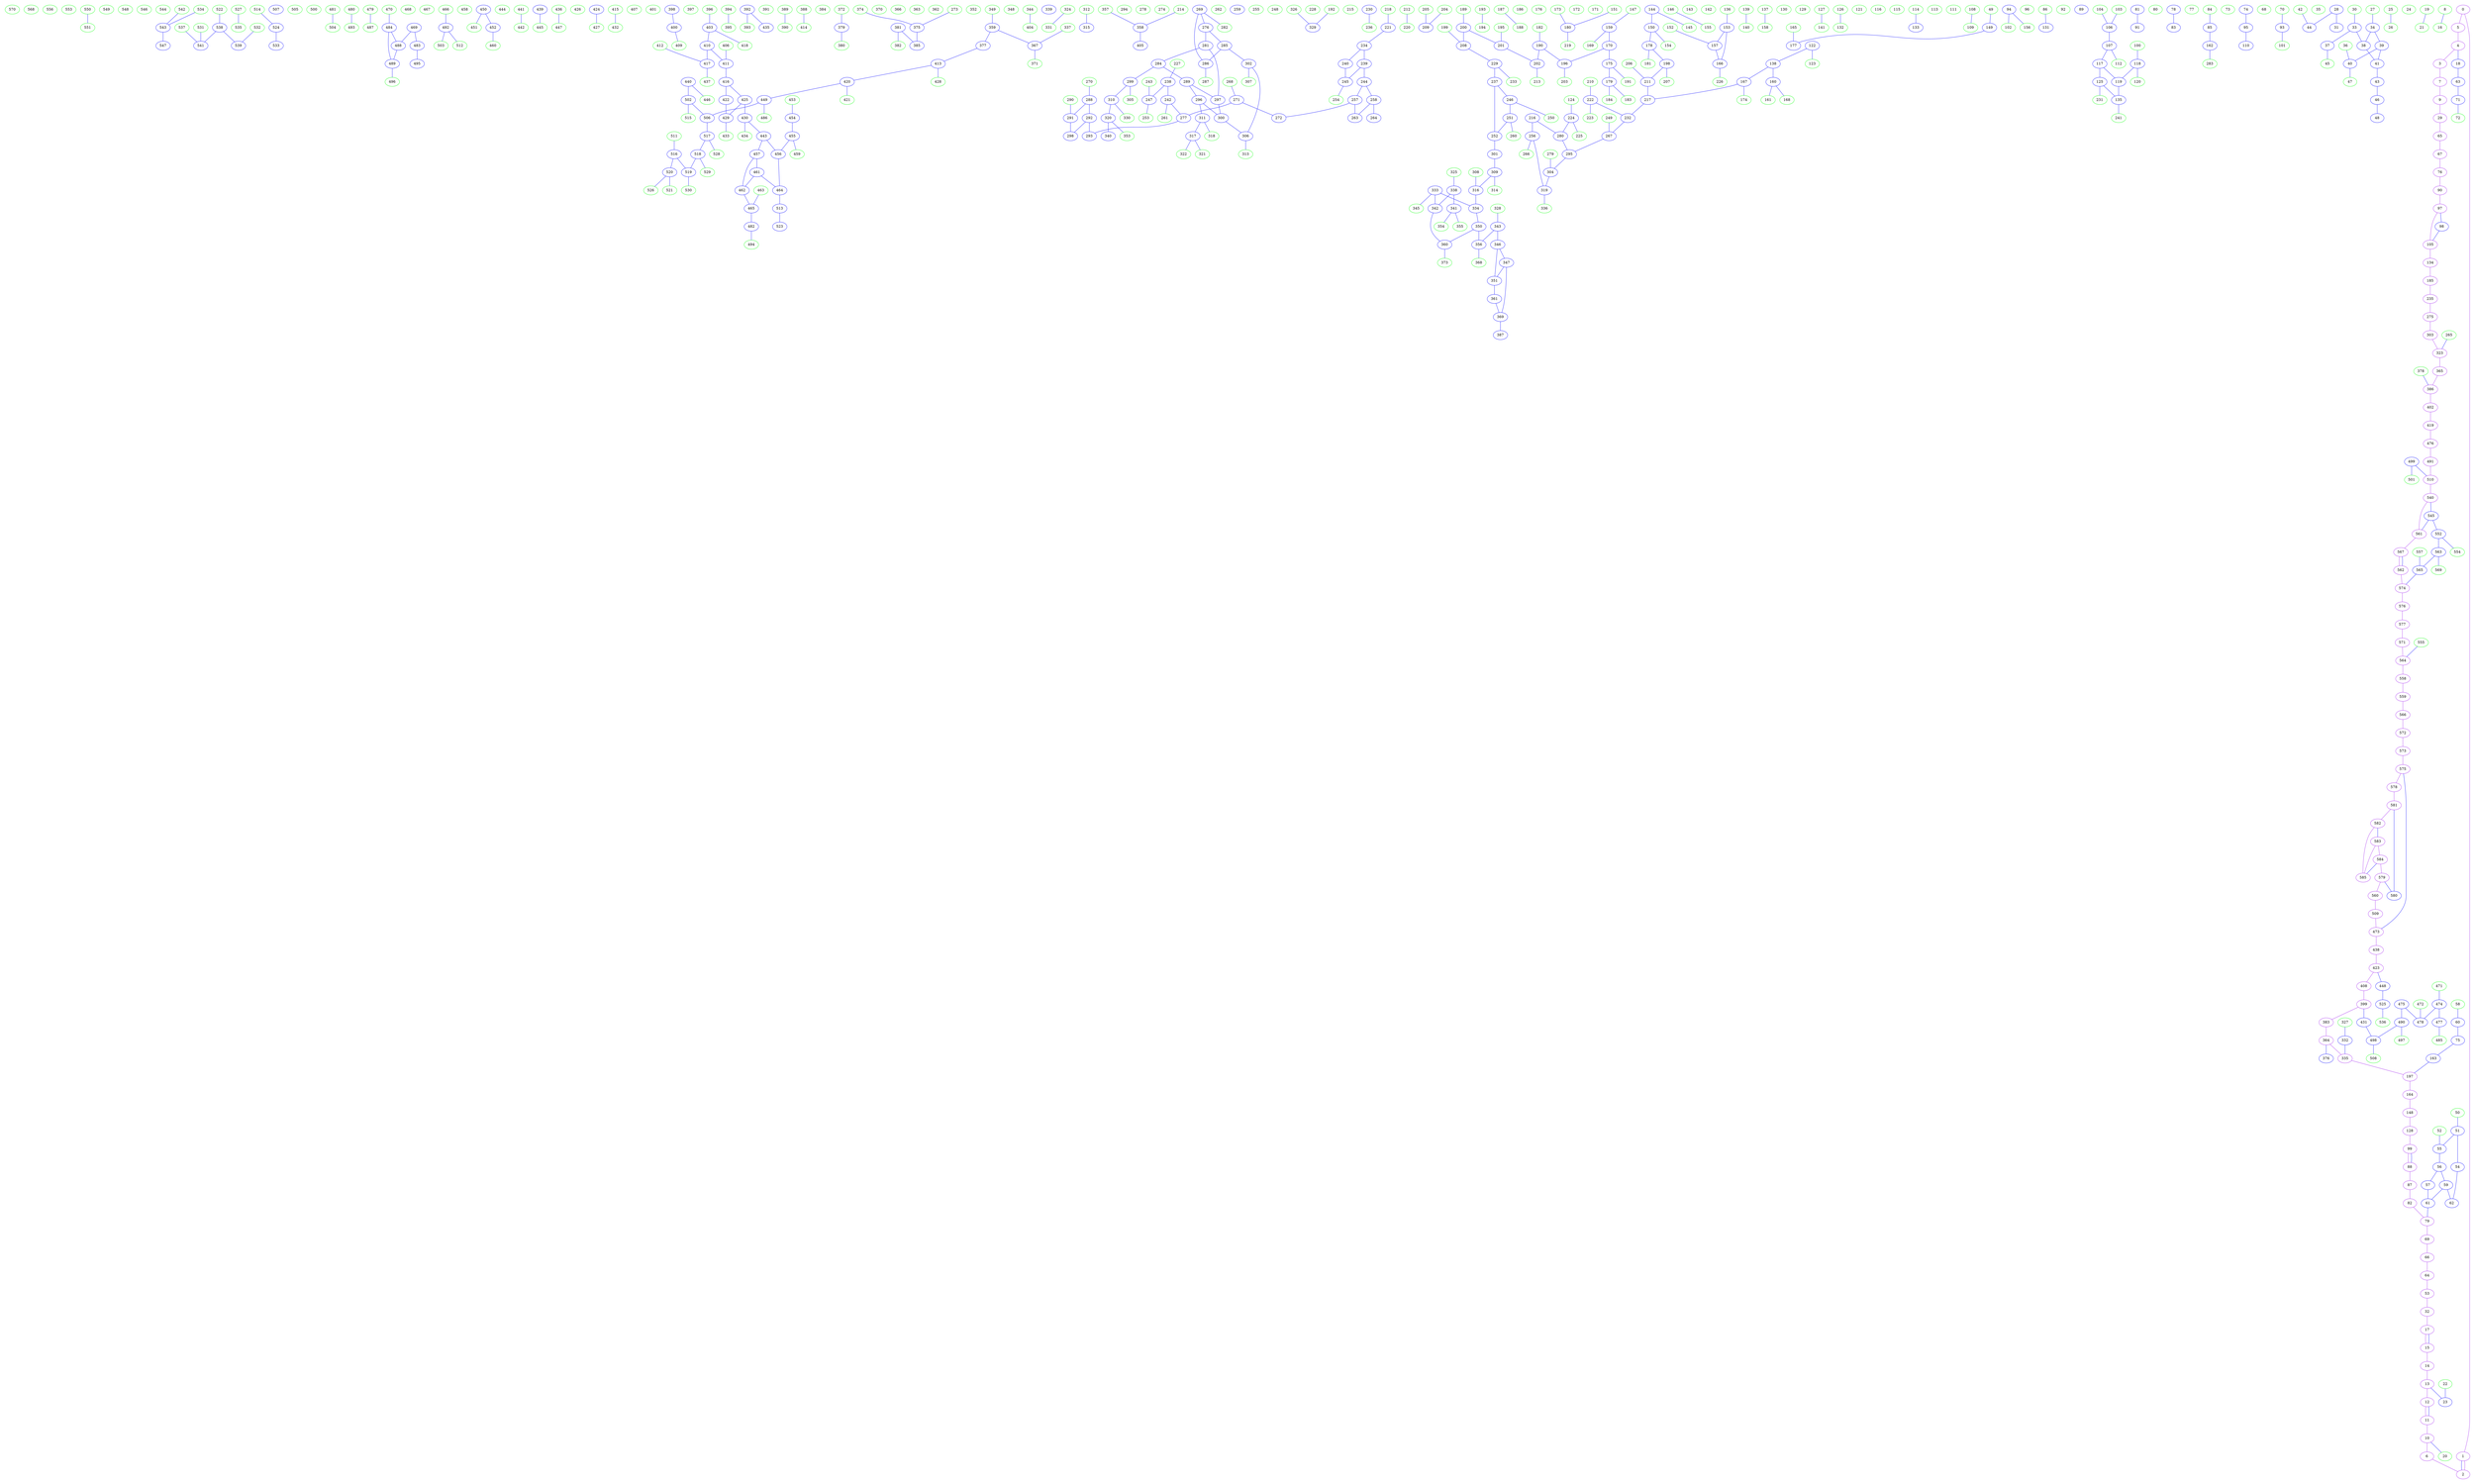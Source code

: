 digraph{
subgraph cluster_0 {
color = white
X114Y238I0 [label="0", pos="114,238!", color="purple"]
X114Y258I0 [label="1", pos="114,258!", color="purple"]
X116Y263I0 [label="2", pos="116,263!", color="purple"]
X117Y140I0 [label="3", pos="117,140!", color="purple"]
X117Y153I0 [label="4", pos="117,153!", color="purple"]
X117Y165I0 [label="5", pos="117,165!", color="purple"]
X122Y269I0 [label="6", pos="122,269!", color="purple"]
X123Y125I0 [label="7", pos="123,125!", color="purple"]
X124Y140I0 [label="8", pos="124,140!", color="green"]
X125Y117I0 [label="9", pos="125,117!", color="purple"]
X125Y276I0 [label="10", pos="125,276!", color="purple"]
X125Y287I0 [label="11", pos="125,287!", color="purple"]
X125Y288I0 [label="12", pos="125,288!", color="purple"]
X125Y297I0 [label="13", pos="125,297!", color="purple"]
X125Y313I0 [label="14", pos="125,313!", color="purple"]
X125Y335I0 [label="15", pos="125,335!", color="purple"]
X128Y136I0 [label="16", pos="128,136!", color="green"]
X128Y340I0 [label="17", pos="128,340!", color="purple"]
X130Y142I0 [label="18", pos="130,142!", color="blue"]
X131Y298I0 [label="19", pos="131,298!", color="green"]
X132Y296I0 [label="20", pos="132,296!", color="green"]
X132Y298I0 [label="21", pos="132,298!", color="green"]
X132Y321I0 [label="22", pos="132,321!", color="green"]
X133Y319I0 [label="23", pos="133,319!", color="blue"]
X134Y285I0 [label="24", pos="134,285!", color="green"]
X135Y300I0 [label="25", pos="135,300!", color="green"]
X135Y301I0 [label="26", pos="135,301!", color="green"]
X135Y311I0 [label="27", pos="135,311!", color="green"]
X136Y208I0 [label="28", pos="136,208!", color="blue"]
X137Y103I0 [label="29", pos="137,103!", color="purple"]
X138Y306I0 [label="30", pos="138,306!", color="green"]
X140Y245I0 [label="31", pos="140,245!", color="blue"]
X140Y348I0 [label="32", pos="140,348!", color="purple"]
X141Y306I0 [label="33", pos="141,306!", color="blue"]
X141Y312I0 [label="34", pos="141,312!", color="blue"]
X142Y164I0 [label="35", pos="142,164!", color="green"]
X142Y330I0 [label="36", pos="142,330!", color="green"]
X143Y298I0 [label="37", pos="143,298!", color="blue"]
X143Y310I0 [label="38", pos="143,310!", color="blue"]
X143Y318I0 [label="39", pos="143,318!", color="blue"]
X143Y327I0 [label="40", pos="143,327!", color="blue"]
X144Y318I0 [label="41", pos="144,318!", color="blue"]
X145Y162I0 [label="42", pos="145,162!", color="green"]
X145Y319I0 [label="43", pos="145,319!", color="blue"]
X146Y162I0 [label="44", pos="146,162!", color="blue"]
X146Y298I0 [label="45", pos="146,298!", color="green"]
X146Y323I0 [label="46", pos="146,323!", color="blue"]
X146Y337I0 [label="47", pos="146,337!", color="green"]
X147Y325I0 [label="48", pos="147,325!", color="blue"]
X150Y179I0 [label="49", pos="150,179!", color="green"]
X150Y303I0 [label="50", pos="150,303!", color="green"]
X155Y313I0 [label="51", pos="155,313!", color="blue"]
X157Y320I0 [label="52", pos="157,320!", color="green"]
X157Y361I0 [label="53", pos="157,361!", color="purple"]
X158Y312I0 [label="54", pos="158,312!", color="blue"]
X158Y320I0 [label="55", pos="158,320!", color="blue"]
X159Y322I0 [label="56", pos="159,322!", color="blue"]
X159Y326I0 [label="57", pos="159,326!", color="blue"]
X160Y283I0 [label="58", pos="160,283!", color="green"]
X160Y322I0 [label="59", pos="160,322!", color="blue"]
X161Y281I0 [label="60", pos="161,281!", color="blue"]
X161Y325I0 [label="61", pos="161,325!", color="blue"]
X162Y320I0 [label="62", pos="162,320!", color="blue"]
X164Y129I0 [label="63", pos="164,129!", color="blue"]
X164Y361I0 [label="64", pos="164,361!", color="purple"]
X167Y83I0 [label="65", pos="167,83!", color="purple"]
X177Y370I0 [label="66", pos="177,370!", color="purple"]
X180Y81I0 [label="67", pos="180,81!", color="purple"]
X180Y330I0 [label="68", pos="180,330!", color="green"]
X187Y375I0 [label="69", pos="187,375!", color="purple"]
X188Y190I0 [label="70", pos="188,190!", color="green"]
X189Y109I0 [label="71", pos="189,109!", color="blue"]
X190Y111I0 [label="72", pos="190,111!", color="green"]
X190Y175I0 [label="73", pos="190,175!", color="green"]
X191Y266I0 [label="74", pos="191,266!", color="blue"]
X192Y327I0 [label="75", pos="192,327!", color="blue"]
X194Y79I0 [label="76", pos="194,79!", color="purple"]
X194Y320I0 [label="77", pos="194,320!", color="green"]
X195Y233I0 [label="78", pos="195,233!", color="blue"]
X195Y375I0 [label="79", pos="195,375!", color="purple"]
X197Y338I0 [label="80", pos="197,338!", color="green"]
X199Y119I0 [label="81", pos="199,119!", color="blue"]
X203Y375I0 [label="82", pos="203,375!", color="purple"]
X210Y202I0 [label="83", pos="210,202!", color="blue"]
X210Y263I0 [label="84", pos="210,263!", color="green"]
X211Y261I0 [label="85", pos="211,261!", color="blue"]
X211Y268I0 [label="86", pos="211,268!", color="green"]
X212Y379I0 [label="87", pos="212,379!", color="purple"]
X213Y381I0 [label="88", pos="213,381!", color="purple"]
X216Y319I0 [label="89", pos="216,319!", color="blue"]
X217Y69I0 [label="90", pos="217,69!", color="purple"]
X217Y109I0 [label="91", pos="217,109!", color="blue"]
X222Y182I0 [label="92", pos="222,182!", color="green"]
X223Y164I0 [label="93", pos="223,164!", color="blue"]
X225Y238I0 [label="94", pos="225,238!", color="blue"]
X225Y318I0 [label="95", pos="225,318!", color="blue"]
X226Y173I0 [label="96", pos="226,173!", color="green"]
X227Y67I0 [label="97", pos="227,67!", color="purple"]
X227Y68I0 [label="98", pos="227,68!", color="blue"]
X227Y405I0 [label="99", pos="227,405!", color="purple"]
X228Y179I0 [label="100", pos="228,179!", color="green"]
X230Y160I0 [label="101", pos="230,160!", color="green"]
X230Y211I0 [label="102", pos="230,211!", color="green"]
X231Y168I0 [label="103", pos="231,168!", color="green"]
X231Y170I0 [label="104", pos="231,170!", color="green"]
X232Y67I0 [label="105", pos="232,67!", color="purple"]
X232Y168I0 [label="106", pos="232,168!", color="blue"]
X233Y167I0 [label="107", pos="233,167!", color="blue"]
X233Y208I0 [label="108", pos="233,208!", color="green"]
X233Y209I0 [label="109", pos="233,209!", color="green"]
X233Y324I0 [label="110", pos="233,324!", color="blue"]
X234Y150I0 [label="111", pos="234,150!", color="green"]
X234Y169I0 [label="112", pos="234,169!", color="green"]
X235Y190I0 [label="113", pos="235,190!", color="green"]
X235Y340I0 [label="114", pos="235,340!", color="green"]
X236Y200I0 [label="115", pos="236,200!", color="green"]
X236Y220I0 [label="116", pos="236,220!", color="green"]
X237Y162I0 [label="117", pos="237,162!", color="blue"]
X237Y171I0 [label="118", pos="237,171!", color="blue"]
X238Y163I0 [label="119", pos="238,163!", color="blue"]
X238Y173I0 [label="120", pos="238,173!", color="green"]
X238Y184I0 [label="121", pos="238,184!", color="green"]
X238Y194I0 [label="122", pos="238,194!", color="blue"]
X238Y197I0 [label="123", pos="238,197!", color="green"]
X239Y147I0 [label="124", pos="239,147!", color="green"]
X239Y156I0 [label="125", pos="239,156!", color="blue"]
X239Y175I0 [label="126", pos="239,175!", color="green"]
X239Y218I0 [label="127", pos="239,218!", color="green"]
X239Y417I0 [label="128", pos="239,417!", color="purple"]
X240Y133I0 [label="129", pos="240,133!", color="green"]
X240Y178I0 [label="130", pos="240,178!", color="green"]
X240Y305I0 [label="131", pos="240,305!", color="blue"]
X241Y175I0 [label="132", pos="241,175!", color="green"]
X241Y349I0 [label="133", pos="241,349!", color="blue"]
X242Y67I0 [label="134", pos="242,67!", color="purple"]
X242Y158I0 [label="135", pos="242,158!", color="blue"]
X242Y173I0 [label="136", pos="242,173!", color="green"]
X242Y182I0 [label="137", pos="242,182!", color="green"]
X242Y190I0 [label="138", pos="242,190!", color="blue"]
X242Y206I0 [label="139", pos="242,206!", color="green"]
X242Y207I0 [label="140", pos="242,207!", color="green"]
X242Y214I0 [label="141", pos="242,214!", color="green"]
X242Y222I0 [label="142", pos="242,222!", color="green"]
X243Y125I0 [label="143", pos="243,125!", color="green"]
X244Y204I0 [label="144", pos="244,204!", color="blue"]
X244Y205I0 [label="145", pos="244,205!", color="green"]
X244Y208I0 [label="146", pos="244,208!", color="green"]
X244Y212I0 [label="147", pos="244,212!", color="green"]
X244Y416I0 [label="148", pos="244,416!", color="purple"]
X245Y116I0 [label="149", pos="245,116!", color="blue"]
X245Y203I0 [label="150", pos="245,203!", color="blue"]
X246Y130I0 [label="151", pos="246,130!", color="green"]
X246Y163I0 [label="152", pos="246,163!", color="green"]
X246Y166I0 [label="153", pos="246,166!", color="blue"]
X246Y205I0 [label="154", pos="246,205!", color="green"]
X246Y208I0 [label="155", pos="246,208!", color="green"]
X246Y275I0 [label="156", pos="246,275!", color="green"]
X247Y164I0 [label="157", pos="247,164!", color="blue"]
X247Y173I0 [label="158", pos="247,173!", color="green"]
X247Y212I0 [label="159", pos="247,212!", color="blue"]
X248Y189I0 [label="160", pos="248,189!", color="blue"]
X248Y191I0 [label="161", pos="248,191!", color="green"]
X248Y301I0 [label="162", pos="248,301!", color="blue"]
X248Y394I0 [label="163", pos="248,394!", color="blue"]
X249Y418I0 [label="164", pos="249,418!", color="purple"]
X250Y108I0 [label="165", pos="250,108!", color="green"]
X250Y164I0 [label="166", pos="250,164!", color="blue"]
X250Y182I0 [label="167", pos="250,182!", color="blue"]
X250Y188I0 [label="168", pos="250,188!", color="green"]
X250Y205I0 [label="169", pos="250,205!", color="green"]
X250Y235I0 [label="170", pos="250,235!", color="blue"]
X250Y257I0 [label="171", pos="250,257!", color="green"]
X250Y278I0 [label="172", pos="250,278!", color="green"]
X251Y124I0 [label="173", pos="251,124!", color="green"]
X251Y182I0 [label="174", pos="251,182!", color="green"]
X251Y238I0 [label="175", pos="251,238!", color="blue"]
X252Y103I0 [label="176", pos="252,103!", color="green"]
X252Y108I0 [label="177", pos="252,108!", color="blue"]
X252Y194I0 [label="178", pos="252,194!", color="blue"]
X252Y244I0 [label="179", pos="252,244!", color="blue"]
X253Y125I0 [label="180", pos="253,125!", color="blue"]
X253Y194I0 [label="181", pos="253,194!", color="green"]
X253Y224I0 [label="182", pos="253,224!", color="green"]
X253Y244I0 [label="183", pos="253,244!", color="green"]
X253Y248I0 [label="184", pos="253,248!", color="green"]
X254Y67I0 [label="185", pos="254,67!", color="purple"]
X254Y119I0 [label="186", pos="254,119!", color="green"]
X254Y179I0 [label="187", pos="254,179!", color="green"]
X254Y180I0 [label="188", pos="254,180!", color="green"]
X254Y205I0 [label="189", pos="254,205!", color="green"]
X254Y224I0 [label="190", pos="254,224!", color="blue"]
X254Y238I0 [label="191", pos="254,238!", color="green"]
X254Y268I0 [label="192", pos="254,268!", color="green"]
X255Y168I0 [label="193", pos="255,168!", color="green"]
X255Y169I0 [label="194", pos="255,169!", color="green"]
X255Y208I0 [label="195", pos="255,208!", color="green"]
X255Y227I0 [label="196", pos="255,227!", color="blue"]
X255Y418I0 [label="197", pos="255,418!", color="purple"]
X256Y186I0 [label="198", pos="256,186!", color="blue"]
X256Y196I0 [label="199", pos="256,196!", color="green"]
X256Y203I0 [label="200", pos="256,203!", color="blue"]
X256Y208I0 [label="201", pos="256,208!", color="blue"]
X256Y216I0 [label="202", pos="256,216!", color="blue"]
X256Y229I0 [label="203", pos="256,229!", color="green"]
X256Y258I0 [label="204", pos="256,258!", color="green"]
X256Y263I0 [label="205", pos="256,263!", color="green"]
X257Y178I0 [label="206", pos="257,178!", color="green"]
X257Y187I0 [label="207", pos="257,187!", color="green"]
X257Y200I0 [label="208", pos="257,200!", color="blue"]
X257Y261I0 [label="209", pos="257,261!", color="blue"]
X258Y162I0 [label="210", pos="258,162!", color="green"]
X258Y178I0 [label="211", pos="258,178!", color="blue"]
X258Y212I0 [label="212", pos="258,212!", color="green"]
X258Y216I0 [label="213", pos="258,216!", color="green"]
X258Y248I0 [label="214", pos="258,248!", color="green"]
X259Y109I0 [label="215", pos="259,109!", color="green"]
X259Y130I0 [label="216", pos="259,130!", color="blue"]
X259Y174I0 [label="217", pos="259,174!", color="blue"]
X259Y236I0 [label="218", pos="259,236!", color="green"]
X260Y120I0 [label="219", pos="260,120!", color="green"]
X260Y209I0 [label="220", pos="260,209!", color="green"]
X260Y236I0 [label="221", pos="260,236!", color="blue"]
X261Y162I0 [label="222", pos="261,162!", color="blue"]
X261Y163I0 [label="223", pos="261,163!", color="green"]
X262Y136I0 [label="224", pos="262,136!", color="blue"]
X262Y137I0 [label="225", pos="262,137!", color="green"]
X262Y152I0 [label="226", pos="262,152!", color="green"]
X262Y206I0 [label="227", pos="262,206!", color="green"]
X262Y418I0 [label="228", pos="262,418!", color="green"]
X263Y193I0 [label="229", pos="263,193!", color="blue"]
X264Y83I0 [label="230", pos="264,83!", color="blue"]
X264Y141I0 [label="231", pos="264,141!", color="green"]
X264Y160I0 [label="232", pos="264,160!", color="blue"]
X264Y195I0 [label="233", pos="264,195!", color="green"]
X264Y232I0 [label="234", pos="264,232!", color="blue"]
X265Y67I0 [label="235", pos="265,67!", color="purple"]
X265Y84I0 [label="236", pos="265,84!", color="green"]
X265Y188I0 [label="237", pos="265,188!", color="blue"]
X265Y203I0 [label="238", pos="265,203!", color="blue"]
X265Y231I0 [label="239", pos="265,231!", color="blue"]
X265Y233I0 [label="240", pos="265,233!", color="blue"]
X266Y145I0 [label="241", pos="266,145!", color="green"]
X266Y201I0 [label="242", pos="266,201!", color="blue"]
X266Y208I0 [label="243", pos="266,208!", color="green"]
X266Y214I0 [label="244", pos="266,214!", color="blue"]
X266Y232I0 [label="245", pos="266,232!", color="blue"]
X267Y184I0 [label="246", pos="267,184!", color="blue"]
X267Y205I0 [label="247", pos="267,205!", color="blue"]
X267Y396I0 [label="248", pos="267,396!", color="green"]
X268Y140I0 [label="249", pos="268,140!", color="green"]
X268Y175I0 [label="250", pos="268,175!", color="green"]
X268Y185I0 [label="251", pos="268,185!", color="blue"]
X268Y188I0 [label="252", pos="268,188!", color="blue"]
X268Y207I0 [label="253", pos="268,207!", color="green"]
X268Y232I0 [label="254", pos="268,232!", color="green"]
X268Y418I0 [label="255", pos="268,418!", color="green"]
X269Y119I0 [label="256", pos="269,119!", color="blue"]
X269Y211I0 [label="257", pos="269,211!", color="blue"]
X269Y216I0 [label="258", pos="269,216!", color="blue"]
X269Y375I0 [label="259", pos="269,375!", color="blue"]
X270Y184I0 [label="260", pos="270,184!", color="green"]
X270Y196I0 [label="261", pos="270,196!", color="green"]
X270Y230I0 [label="262", pos="270,230!", color="green"]
X271Y214I0 [label="263", pos="271,214!", color="blue"]
X271Y220I0 [label="264", pos="271,220!", color="blue"]
X272Y84I0 [label="265", pos="272,84!", color="green"]
X272Y120I0 [label="266", pos="272,120!", color="green"]
X273Y141I0 [label="267", pos="273,141!", color="blue"]
X273Y206I0 [label="268", pos="273,206!", color="green"]
X274Y176I0 [label="269", pos="274,176!", color="blue"]
X274Y199I0 [label="270", pos="274,199!", color="green"]
X274Y206I0 [label="271", pos="274,206!", color="blue"]
X274Y208I0 [label="272", pos="274,208!", color="blue"]
X274Y234I0 [label="273", pos="274,234!", color="green"]
X274Y418I0 [label="274", pos="274,418!", color="green"]
X275Y67I0 [label="275", pos="275,67!", color="purple"]
X275Y165I0 [label="276", pos="275,165!", color="blue"]
X275Y205I0 [label="277", pos="275,205!", color="blue"]
X275Y242I0 [label="278", pos="275,242!", color="green"]
X276Y121I0 [label="279", pos="276,121!", color="green"]
X276Y126I0 [label="280", pos="276,126!", color="blue"]
X276Y164I0 [label="281", pos="276,164!", color="blue"]
X276Y186I0 [label="282", pos="276,186!", color="green"]
X276Y327I0 [label="283", pos="276,327!", color="green"]
X277Y158I0 [label="284", pos="277,158!", color="blue"]
X277Y167I0 [label="285", pos="277,167!", color="blue"]
X277Y175I0 [label="286", pos="277,175!", color="blue"]
X278Y177I0 [label="287", pos="278,177!", color="green"]
X279Y201I0 [label="288", pos="279,201!", color="blue"]
X280Y159I0 [label="289", pos="280,159!", color="blue"]
X280Y198I0 [label="290", pos="280,198!", color="green"]
X280Y200I0 [label="291", pos="280,200!", color="blue"]
X280Y202I0 [label="292", pos="280,202!", color="blue"]
X280Y204I0 [label="293", pos="280,204!", color="blue"]
X280Y418I0 [label="294", pos="280,418!", color="green"]
X281Y125I0 [label="295", pos="281,125!", color="blue"]
X281Y158I0 [label="296", pos="281,158!", color="blue"]
X281Y160I0 [label="297", pos="281,160!", color="blue"]
X281Y201I0 [label="298", pos="281,201!", color="blue"]
X282Y145I0 [label="299", pos="282,145!", color="blue"]
X282Y159I0 [label="300", pos="282,159!", color="blue"]
X282Y194I0 [label="301", pos="282,194!", color="blue"]
X283Y166I0 [label="302", pos="283,166!", color="blue"]
X284Y68I0 [label="303", pos="284,68!", color="purple"]
X284Y118I0 [label="304", pos="284,118!", color="blue"]
X284Y147I0 [label="305", pos="284,147!", color="green"]
X284Y161I0 [label="306", pos="284,161!", color="blue"]
X284Y168I0 [label="307", pos="284,168!", color="green"]
X284Y170I0 [label="308", pos="284,170!", color="green"]
X284Y186I0 [label="309", pos="284,186!", color="blue"]
X285Y139I0 [label="310", pos="285,139!", color="blue"]
X285Y154I0 [label="311", pos="285,154!", color="blue"]
X285Y418I0 [label="312", pos="285,418!", color="green"]
X286Y158I0 [label="313", pos="286,158!", color="green"]
X286Y190I0 [label="314", pos="286,190!", color="green"]
X286Y397I0 [label="315", pos="286,397!", color="blue"]
X287Y175I0 [label="316", pos="287,175!", color="blue"]
X288Y150I0 [label="317", pos="288,150!", color="blue"]
X288Y154I0 [label="318", pos="288,154!", color="green"]
X289Y108I0 [label="319", pos="289,108!", color="blue"]
X289Y133I0 [label="320", pos="289,133!", color="blue"]
X289Y147I0 [label="321", pos="289,147!", color="green"]
X289Y150I0 [label="322", pos="289,150!", color="green"]
X290Y67I0 [label="323", pos="290,67!", color="purple"]
X290Y144I0 [label="324", pos="290,144!", color="green"]
X290Y158I0 [label="325", pos="290,158!", color="green"]
X290Y295I0 [label="326", pos="290,295!", color="green"]
X290Y412I0 [label="327", pos="290,412!", color="green"]
X291Y182I0 [label="328", pos="291,182!", color="green"]
X291Y293I0 [label="329", pos="291,293!", color="blue"]
X292Y138I0 [label="330", pos="292,138!", color="green"]
X292Y142I0 [label="331", pos="292,142!", color="green"]
X292Y412I0 [label="332", pos="292,412!", color="blue"]
X293Y162I0 [label="333", pos="293,162!", color="blue"]
X293Y168I0 [label="334", pos="293,168!", color="blue"]
X293Y421I0 [label="335", pos="293,421!", color="purple"]
X294Y104I0 [label="336", pos="294,104!", color="green"]
X294Y148I0 [label="337", pos="294,148!", color="green"]
X294Y157I0 [label="338", pos="294,157!", color="blue"]
X294Y364I0 [label="339", pos="294,364!", color="blue"]
X295Y122I0 [label="340", pos="295,122!", color="blue"]
X295Y156I0 [label="341", pos="295,156!", color="blue"]
X295Y159I0 [label="342", pos="295,159!", color="blue"]
X295Y183I0 [label="343", pos="295,183!", color="blue"]
X296Y110I0 [label="344", pos="296,110!", color="green"]
X296Y163I0 [label="345", pos="296,163!", color="green"]
X296Y187I0 [label="346", pos="296,187!", color="blue"]
X296Y190I0 [label="347", pos="296,190!", color="blue"]
X296Y266I0 [label="348", pos="296,266!", color="green"]
X297Y140I0 [label="349", pos="297,140!", color="green"]
X297Y168I0 [label="350", pos="297,168!", color="blue"]
X297Y189I0 [label="351", pos="297,189!", color="blue"]
X298Y128I0 [label="352", pos="298,128!", color="green"]
X298Y132I0 [label="353", pos="298,132!", color="green"]
X298Y152I0 [label="354", pos="298,152!", color="green"]
X298Y156I0 [label="355", pos="298,156!", color="green"]
X298Y169I0 [label="356", pos="298,169!", color="blue"]
X298Y278I0 [label="357", pos="298,278!", color="green"]
X298Y280I0 [label="358", pos="298,280!", color="blue"]
X299Y141I0 [label="359", pos="299,141!", color="blue"]
X299Y161I0 [label="360", pos="299,161!", color="blue"]
X299Y189I0 [label="361", pos="299,189!", color="blue"]
X299Y344I0 [label="362", pos="299,344!", color="green"]
X299Y370I0 [label="363", pos="299,370!", color="green"]
X299Y421I0 [label="364", pos="299,421!", color="purple"]
X300Y67I0 [label="365", pos="300,67!", color="purple"]
X300Y102I0 [label="366", pos="300,102!", color="green"]
X300Y143I0 [label="367", pos="300,143!", color="blue"]
X300Y168I0 [label="368", pos="300,168!", color="green"]
X300Y191I0 [label="369", pos="300,191!", color="blue"]
X301Y266I0 [label="370", pos="301,266!", color="green"]
X302Y144I0 [label="371", pos="302,144!", color="green"]
X302Y156I0 [label="372", pos="302,156!", color="green"]
X302Y158I0 [label="373", pos="302,158!", color="green"]
X302Y248I0 [label="374", pos="302,248!", color="green"]
X302Y251I0 [label="375", pos="302,251!", color="blue"]
X302Y387I0 [label="376", pos="302,387!", color="blue"]
X303Y137I0 [label="377", pos="303,137!", color="blue"]
X304Y73I0 [label="378", pos="304,73!", color="green"]
X304Y153I0 [label="379", pos="304,153!", color="blue"]
X305Y154I0 [label="380", pos="305,154!", color="green"]
X306Y262I0 [label="381", pos="306,262!", color="blue"]
X306Y263I0 [label="382", pos="306,263!", color="green"]
X306Y421I0 [label="383", pos="306,421!", color="purple"]
X308Y252I0 [label="384", pos="308,252!", color="green"]
X308Y261I0 [label="385", pos="308,261!", color="blue"]
X309Y67I0 [label="386", pos="309,67!", color="purple"]
X309Y191I0 [label="387", pos="309,191!", color="blue"]
X310Y142I0 [label="388", pos="310,142!", color="green"]
X310Y151I0 [label="389", pos="310,151!", color="green"]
X310Y152I0 [label="390", pos="310,152!", color="green"]
X311Y421I0 [label="391", pos="311,421!", color="green"]
X312Y248I0 [label="392", pos="312,248!", color="blue"]
X312Y249I0 [label="393", pos="312,249!", color="green"]
X313Y148I0 [label="394", pos="313,148!", color="green"]
X313Y150I0 [label="395", pos="313,150!", color="green"]
X314Y178I0 [label="396", pos="314,178!", color="green"]
X314Y180I0 [label="397", pos="314,180!", color="green"]
X316Y159I0 [label="398", pos="316,159!", color="blue"]
X317Y423I0 [label="399", pos="317,423!", color="purple"]
X318Y153I0 [label="400", pos="318,153!", color="blue"]
X318Y354I0 [label="401", pos="318,354!", color="green"]
X319Y66I0 [label="402", pos="319,66!", color="purple"]
X319Y175I0 [label="403", pos="319,175!", color="blue"]
X320Y97I0 [label="404", pos="320,97!", color="green"]
X320Y310I0 [label="405", pos="320,310!", color="blue"]
X324Y160I0 [label="406", pos="324,160!", color="green"]
X324Y336I0 [label="407", pos="324,336!", color="green"]
X325Y423I0 [label="408", pos="325,423!", color="purple"]
X326Y142I0 [label="409", pos="326,142!", color="green"]
X327Y162I0 [label="410", pos="327,162!", color="blue"]
X328Y160I0 [label="411", pos="328,160!", color="blue"]
X328Y174I0 [label="412", pos="328,174!", color="green"]
X330Y123I0 [label="413", pos="330,123!", color="blue"]
X330Y129I0 [label="414", pos="330,129!", color="green"]
X330Y138I0 [label="415", pos="330,138!", color="green"]
X330Y158I0 [label="416", pos="330,158!", color="blue"]
X330Y174I0 [label="417", pos="330,174!", color="blue"]
X330Y181I0 [label="418", pos="330,181!", color="green"]
X331Y65I0 [label="419", pos="331,65!", color="purple"]
X331Y124I0 [label="420", pos="331,124!", color="blue"]
X332Y127I0 [label="421", pos="332,127!", color="green"]
X332Y152I0 [label="422", pos="332,152!", color="blue"]
X332Y422I0 [label="423", pos="332,422!", color="purple"]
X333Y73I0 [label="424", pos="333,73!", color="blue"]
X333Y158I0 [label="425", pos="333,158!", color="blue"]
X333Y218I0 [label="426", pos="333,218!", color="green"]
X334Y75I0 [label="427", pos="334,75!", color="green"]
X334Y119I0 [label="428", pos="334,119!", color="green"]
X335Y155I0 [label="429", pos="335,155!", color="blue"]
X337Y167I0 [label="430", pos="337,167!", color="blue"]
X337Y358I0 [label="431", pos="337,358!", color="blue"]
X338Y136I0 [label="432", pos="338,136!", color="green"]
X338Y154I0 [label="433", pos="338,154!", color="green"]
X338Y164I0 [label="434", pos="338,164!", color="green"]
X338Y273I0 [label="435", pos="338,273!", color="blue"]
X339Y146I0 [label="436", pos="339,146!", color="green"]
X340Y184I0 [label="437", pos="340,184!", color="green"]
X340Y422I0 [label="438", pos="340,422!", color="purple"]
X341Y99I0 [label="439", pos="341,99!", color="blue"]
X341Y107I0 [label="440", pos="341,107!", color="blue"]
X341Y132I0 [label="441", pos="341,132!", color="green"]
X341Y133I0 [label="442", pos="341,133!", color="green"]
X341Y179I0 [label="443", pos="341,179!", color="blue"]
X341Y324I0 [label="444", pos="341,324!", color="green"]
X342Y101I0 [label="445", pos="342,101!", color="green"]
X342Y109I0 [label="446", pos="342,109!", color="green"]
X342Y145I0 [label="447", pos="342,145!", color="green"]
X342Y387I0 [label="448", pos="342,387!", color="blue"]
X343Y117I0 [label="449", pos="343,117!", color="blue"]
X343Y125I0 [label="450", pos="343,125!", color="blue"]
X344Y122I0 [label="451", pos="344,122!", color="green"]
X345Y129I0 [label="452", pos="345,129!", color="blue"]
X345Y150I0 [label="453", pos="345,150!", color="green"]
X345Y160I0 [label="454", pos="345,160!", color="blue"]
X346Y174I0 [label="455", pos="346,174!", color="blue"]
X346Y178I0 [label="456", pos="346,178!", color="blue"]
X346Y184I0 [label="457", pos="346,184!", color="blue"]
X346Y285I0 [label="458", pos="346,285!", color="green"]
X347Y174I0 [label="459", pos="347,174!", color="green"]
X348Y128I0 [label="460", pos="348,128!", color="green"]
X348Y182I0 [label="461", pos="348,182!", color="blue"]
X348Y185I0 [label="462", pos="348,185!", color="blue"]
X348Y191I0 [label="463", pos="348,191!", color="green"]
X349Y181I0 [label="464", pos="349,181!", color="blue"]
X349Y189I0 [label="465", pos="349,189!", color="blue"]
X350Y130I0 [label="466", pos="350,130!", color="green"]
X350Y134I0 [label="467", pos="350,134!", color="green"]
X350Y164I0 [label="468", pos="350,164!", color="green"]
X350Y246I0 [label="469", pos="350,246!", color="blue"]
X350Y252I0 [label="470", pos="350,252!", color="green"]
X350Y280I0 [label="471", pos="350,280!", color="green"]
X350Y286I0 [label="472", pos="350,286!", color="green"]
X350Y420I0 [label="473", pos="350,420!", color="purple"]
X351Y277I0 [label="474", pos="351,277!", color="blue"]
X351Y301I0 [label="475", pos="351,301!", color="blue"]
X352Y65I0 [label="476", pos="352,65!", color="purple"]
X352Y275I0 [label="477", pos="352,275!", color="blue"]
X352Y286I0 [label="478", pos="352,286!", color="blue"]
X354Y120I0 [label="479", pos="354,120!", color="green"]
X354Y148I0 [label="480", pos="354,148!", color="green"]
X354Y158I0 [label="481", pos="354,158!", color="green"]
X354Y198I0 [label="482", pos="354,198!", color="blue"]
X354Y245I0 [label="483", pos="354,245!", color="blue"]
X354Y262I0 [label="484", pos="354,262!", color="blue"]
X354Y276I0 [label="485", pos="354,276!", color="green"]
X355Y113I0 [label="486", pos="355,113!", color="green"]
X355Y118I0 [label="487", pos="355,118!", color="green"]
X355Y260I0 [label="488", pos="355,260!", color="blue"]
X355Y262I0 [label="489", pos="355,262!", color="blue"]
X355Y301I0 [label="490", pos="355,301!", color="blue"]
X356Y70I0 [label="491", pos="356,70!", color="purple"]
X356Y125I0 [label="492", pos="356,125!", color="blue"]
X356Y132I0 [label="493", pos="356,132!", color="green"]
X356Y201I0 [label="494", pos="356,201!", color="green"]
X356Y246I0 [label="495", pos="356,246!", color="blue"]
X356Y272I0 [label="496", pos="356,272!", color="green"]
X356Y289I0 [label="497", pos="356,289!", color="green"]
X356Y302I0 [label="498", pos="356,302!", color="blue"]
X357Y79I0 [label="499", pos="357,79!", color="blue"]
X357Y151I0 [label="500", pos="357,151!", color="green"]
X358Y81I0 [label="501", pos="358,81!", color="green"]
X358Y91I0 [label="502", pos="358,91!", color="blue"]
X358Y119I0 [label="503", pos="358,119!", color="green"]
X358Y177I0 [label="504", pos="358,177!", color="green"]
X358Y228I0 [label="505", pos="358,228!", color="green"]
X359Y96I0 [label="506", pos="359,96!", color="blue"]
X359Y216I0 [label="507", pos="359,216!", color="blue"]
X359Y295I0 [label="508", pos="359,295!", color="green"]
X359Y412I0 [label="509", pos="359,412!", color="purple"]
X360Y74I0 [label="510", pos="360,74!", color="purple"]
X360Y117I0 [label="511", pos="360,117!", color="green"]
X360Y139I0 [label="512", pos="360,139!", color="green"]
X360Y195I0 [label="513", pos="360,195!", color="blue"]
X360Y287I0 [label="514", pos="360,287!", color="green"]
X361Y83I0 [label="515", pos="361,83!", color="green"]
X361Y115I0 [label="516", pos="361,115!", color="blue"]
X362Y100I0 [label="517", pos="362,100!", color="blue"]
X362Y103I0 [label="518", pos="362,103!", color="blue"]
X362Y107I0 [label="519", pos="362,107!", color="blue"]
X362Y116I0 [label="520", pos="362,116!", color="blue"]
X362Y117I0 [label="521", pos="362,117!", color="green"]
X362Y145I0 [label="522", pos="362,145!", color="green"]
X362Y194I0 [label="523", pos="362,194!", color="blue"]
X362Y284I0 [label="524", pos="362,284!", color="blue"]
X362Y348I0 [label="525", pos="362,348!", color="blue"]
X363Y116I0 [label="526", pos="363,116!", color="green"]
X363Y314I0 [label="527", pos="363,314!", color="green"]
X364Y100I0 [label="528", pos="364,100!", color="green"]
X364Y104I0 [label="529", pos="364,104!", color="green"]
X364Y108I0 [label="530", pos="364,108!", color="green"]
X364Y123I0 [label="531", pos="364,123!", color="green"]
X364Y150I0 [label="532", pos="364,150!", color="green"]
X364Y285I0 [label="533", pos="364,285!", color="blue"]
X364Y310I0 [label="534", pos="364,310!", color="green"]
X364Y314I0 [label="535", pos="364,314!", color="green"]
X364Y348I0 [label="536", pos="364,348!", color="green"]
X365Y130I0 [label="537", pos="365,130!", color="green"]
X365Y143I0 [label="538", pos="365,143!", color="blue"]
X365Y147I0 [label="539", pos="365,147!", color="blue"]
X366Y78I0 [label="540", pos="366,78!", color="purple"]
X366Y130I0 [label="541", pos="366,130!", color="blue"]
X366Y304I0 [label="542", pos="366,304!", color="green"]
X366Y309I0 [label="543", pos="366,309!", color="blue"]
X366Y345I0 [label="544", pos="366,345!", color="green"]
X367Y89I0 [label="545", pos="367,89!", color="blue"]
X368Y298I0 [label="546", pos="368,298!", color="green"]
X368Y309I0 [label="547", pos="368,309!", color="blue"]
X369Y188I0 [label="548", pos="369,188!", color="green"]
X370Y256I0 [label="549", pos="370,256!", color="green"]
X371Y92I0 [label="550", pos="371,92!", color="green"]
X371Y93I0 [label="551", pos="371,93!", color="green"]
X371Y109I0 [label="552", pos="371,109!", color="blue"]
X371Y248I0 [label="553", pos="371,248!", color="green"]
X372Y132I0 [label="554", pos="372,132!", color="green"]
X372Y153I0 [label="555", pos="372,153!", color="green"]
X372Y254I0 [label="556", pos="372,254!", color="green"]
X373Y91I0 [label="557", pos="373,91!", color="green"]
X373Y207I0 [label="558", pos="373,207!", color="purple"]
X373Y230I0 [label="559", pos="373,230!", color="purple"]
X373Y392I0 [label="560", pos="373,392!", color="purple"]
X374Y79I0 [label="561", pos="374,79!", color="purple"]
X375Y86I0 [label="562", pos="375,86!", color="purple"]
X375Y102I0 [label="563", pos="375,102!", color="blue"]
X375Y191I0 [label="564", pos="375,191!", color="purple"]
X376Y98I0 [label="565", pos="376,98!", color="blue"]
X377Y267I0 [label="566", pos="377,267!", color="purple"]
X378Y80I0 [label="567", pos="378,80!", color="purple"]
X378Y291I0 [label="568", pos="378,291!", color="green"]
X379Y137I0 [label="569", pos="379,137!", color="green"]
X379Y139I0 [label="570", pos="379,139!", color="green"]
X379Y187I0 [label="571", pos="379,187!", color="purple"]
X381Y301I0 [label="572", pos="381,301!", color="purple"]
X381Y325I0 [label="573", pos="381,325!", color="purple"]
X383Y81I0 [label="574", pos="383,81!", color="purple"]
X384Y334I0 [label="575", pos="384,334!", color="purple"]
X388Y86I0 [label="576", pos="388,86!", color="purple"]
X388Y87I0 [label="577", pos="388,87!", color="purple"]
X389Y339I0 [label="578", pos="389,339!", color="purple"]
X389Y382I0 [label="579", pos="389,382!", color="purple"]
X392Y359I0 [label="580", pos="392,359!", color="blue"]
X397Y348I0 [label="581", pos="397,348!", color="purple"]
X408Y357I0 [label="582", pos="408,357!", color="purple"]
X408Y359I0 [label="583", pos="408,359!", color="purple"]
X409Y364I0 [label="584", pos="409,364!", color="purple"]
X412Y361I0 [label="585", pos="412,361!", color="purple"]
X114Y258I0 -> X116Y263I0[color="blue", dir=none]
X117Y153I0 -> X130Y142I0[color="blue", dir=none]
X124Y140I0 -> X128Y136I0[color="blue", dir=none]
X125Y276I0 -> X132Y296I0[color="blue", dir=none]
X125Y287I0 -> X125Y288I0[color="blue", dir=none]
X125Y297I0 -> X133Y319I0[color="blue", dir=none]
X125Y335I0 -> X128Y340I0[color="blue", dir=none]
X130Y142I0 -> X164Y129I0[color="blue", dir=none]
X131Y298I0 -> X132Y298I0[color="blue", dir=none]
X132Y321I0 -> X133Y319I0[color="blue", dir=none]
X135Y300I0 -> X135Y301I0[color="blue", dir=none]
X135Y311I0 -> X141Y312I0[color="blue", dir=none]
X136Y208I0 -> X146Y162I0[color="blue", dir=none]
X136Y208I0 -> X140Y245I0[color="blue", dir=none]
X137Y103I0 -> X167Y83I0[color="purple", dir=none]
X138Y306I0 -> X141Y306I0[color="blue", dir=none]
X141Y306I0 -> X143Y298I0[color="blue", dir=none]
X141Y306I0 -> X143Y310I0[color="blue", dir=none]
X141Y312I0 -> X143Y318I0[color="blue", dir=none]
X141Y312I0 -> X143Y310I0[color="blue", dir=none]
X142Y330I0 -> X143Y327I0[color="blue", dir=none]
X143Y298I0 -> X146Y298I0[color="blue", dir=none]
X143Y310I0 -> X144Y318I0[color="blue", dir=none]
X143Y318I0 -> X144Y318I0[color="blue", dir=none]
X143Y318I0 -> X143Y327I0[color="blue", dir=none]
X143Y327I0 -> X146Y337I0[color="blue", dir=none]
X144Y318I0 -> X145Y319I0[color="blue", dir=none]
X145Y162I0 -> X146Y162I0[color="blue", dir=none]
X145Y319I0 -> X146Y323I0[color="blue", dir=none]
X146Y323I0 -> X147Y325I0[color="blue", dir=none]
X150Y179I0 -> X245Y116I0[color="blue", dir=none]
X150Y303I0 -> X155Y313I0[color="blue", dir=none]
X155Y313I0 -> X158Y320I0[color="blue", dir=none]
X155Y313I0 -> X158Y312I0[color="blue", dir=none]
X157Y320I0 -> X158Y320I0[color="blue", dir=none]
X158Y312I0 -> X162Y320I0[color="blue", dir=none]
X158Y320I0 -> X159Y322I0[color="blue", dir=none]
X159Y322I0 -> X160Y322I0[color="blue", dir=none]
X159Y322I0 -> X159Y326I0[color="blue", dir=none]
X159Y326I0 -> X161Y325I0[color="blue", dir=none]
X160Y283I0 -> X161Y281I0[color="blue", dir=none]
X160Y322I0 -> X161Y325I0[color="blue", dir=none]
X160Y322I0 -> X162Y320I0[color="blue", dir=none]
X161Y281I0 -> X192Y327I0[color="blue", dir=none]
X161Y325I0 -> X195Y375I0[color="blue", dir=none]
X164Y129I0 -> X189Y109I0[color="blue", dir=none]
X188Y190I0 -> X223Y164I0[color="blue", dir=none]
X189Y109I0 -> X190Y111I0[color="blue", dir=none]
X191Y266I0 -> X225Y318I0[color="blue", dir=none]
X192Y327I0 -> X248Y394I0[color="blue", dir=none]
X195Y233I0 -> X210Y202I0[color="blue", dir=none]
X199Y119I0 -> X217Y109I0[color="blue", dir=none]
X210Y263I0 -> X211Y261I0[color="blue", dir=none]
X211Y261I0 -> X248Y301I0[color="blue", dir=none]
X211Y268I0 -> X240Y305I0[color="blue", dir=none]
X213Y381I0 -> X227Y405I0[color="blue", dir=none]
X223Y164I0 -> X230Y160I0[color="blue", dir=none]
X225Y238I0 -> X230Y211I0[color="blue", dir=none]
X225Y238I0 -> X246Y275I0[color="blue", dir=none]
X225Y318I0 -> X233Y324I0[color="blue", dir=none]
X227Y67I0 -> X227Y68I0[color="blue", dir=none]
X227Y68I0 -> X232Y67I0[color="blue", dir=none]
X228Y179I0 -> X237Y171I0[color="blue", dir=none]
X231Y168I0 -> X232Y168I0[color="blue", dir=none]
X231Y170I0 -> X232Y168I0[color="blue", dir=none]
X232Y168I0 -> X233Y167I0[color="blue", dir=none]
X233Y167I0 -> X237Y162I0[color="blue", dir=none]
X233Y167I0 -> X234Y169I0[color="blue", dir=none]
X233Y208I0 -> X233Y209I0[color="blue", dir=none]
X235Y340I0 -> X241Y349I0[color="blue", dir=none]
X237Y162I0 -> X238Y163I0[color="blue", dir=none]
X237Y162I0 -> X239Y156I0[color="blue", dir=none]
X237Y171I0 -> X238Y163I0[color="blue", dir=none]
X237Y171I0 -> X238Y173I0[color="blue", dir=none]
X238Y163I0 -> X242Y158I0[color="blue", dir=none]
X238Y194I0 -> X238Y197I0[color="blue", dir=none]
X238Y194I0 -> X242Y190I0[color="blue", dir=none]
X239Y147I0 -> X262Y136I0[color="blue", dir=none]
X239Y156I0 -> X264Y141I0[color="blue", dir=none]
X239Y156I0 -> X242Y158I0[color="blue", dir=none]
X239Y175I0 -> X241Y175I0[color="blue", dir=none]
X239Y218I0 -> X242Y214I0[color="blue", dir=none]
X242Y158I0 -> X266Y145I0[color="blue", dir=none]
X242Y173I0 -> X246Y166I0[color="blue", dir=none]
X242Y182I0 -> X247Y173I0[color="blue", dir=none]
X242Y190I0 -> X250Y182I0[color="blue", dir=none]
X242Y190I0 -> X248Y189I0[color="blue", dir=none]
X242Y206I0 -> X242Y207I0[color="blue", dir=none]
X244Y204I0 -> X245Y203I0[color="blue", dir=none]
X244Y204I0 -> X244Y205I0[color="blue", dir=none]
X244Y208I0 -> X246Y208I0[color="blue", dir=none]
X244Y212I0 -> X247Y212I0[color="blue", dir=none]
X245Y116I0 -> X252Y108I0[color="blue", dir=none]
X245Y203I0 -> X252Y194I0[color="blue", dir=none]
X245Y203I0 -> X246Y205I0[color="blue", dir=none]
X246Y130I0 -> X253Y125I0[color="blue", dir=none]
X246Y163I0 -> X247Y164I0[color="blue", dir=none]
X246Y166I0 -> X247Y164I0[color="blue", dir=none]
X246Y166I0 -> X250Y164I0[color="blue", dir=none]
X247Y164I0 -> X250Y164I0[color="blue", dir=none]
X247Y212I0 -> X250Y235I0[color="blue", dir=none]
X247Y212I0 -> X250Y205I0[color="blue", dir=none]
X248Y189I0 -> X248Y191I0[color="blue", dir=none]
X248Y189I0 -> X250Y188I0[color="blue", dir=none]
X248Y301I0 -> X276Y327I0[color="blue", dir=none]
X248Y394I0 -> X255Y418I0[color="blue", dir=none]
X250Y108I0 -> X252Y108I0[color="blue", dir=none]
X250Y164I0 -> X262Y152I0[color="blue", dir=none]
X250Y182I0 -> X251Y182I0[color="blue", dir=none]
X250Y182I0 -> X259Y174I0[color="blue", dir=none]
X250Y235I0 -> X251Y238I0[color="blue", dir=none]
X250Y235I0 -> X255Y227I0[color="blue", dir=none]
X251Y124I0 -> X253Y125I0[color="blue", dir=none]
X251Y238I0 -> X252Y244I0[color="blue", dir=none]
X251Y238I0 -> X254Y238I0[color="blue", dir=none]
X252Y194I0 -> X253Y194I0[color="blue", dir=none]
X252Y194I0 -> X256Y186I0[color="blue", dir=none]
X252Y244I0 -> X253Y244I0[color="blue", dir=none]
X252Y244I0 -> X253Y248I0[color="blue", dir=none]
X253Y125I0 -> X260Y120I0[color="blue", dir=none]
X253Y224I0 -> X254Y224I0[color="blue", dir=none]
X254Y179I0 -> X254Y180I0[color="blue", dir=none]
X254Y205I0 -> X256Y203I0[color="blue", dir=none]
X254Y224I0 -> X256Y216I0[color="blue", dir=none]
X254Y224I0 -> X255Y227I0[color="blue", dir=none]
X254Y268I0 -> X291Y293I0[color="blue", dir=none]
X255Y168I0 -> X255Y169I0[color="blue", dir=none]
X255Y208I0 -> X256Y208I0[color="blue", dir=none]
X255Y227I0 -> X256Y229I0[color="blue", dir=none]
X256Y186I0 -> X257Y187I0[color="blue", dir=none]
X256Y186I0 -> X258Y178I0[color="blue", dir=none]
X256Y196I0 -> X257Y200I0[color="blue", dir=none]
X256Y203I0 -> X257Y200I0[color="blue", dir=none]
X256Y203I0 -> X256Y208I0[color="blue", dir=none]
X256Y208I0 -> X256Y216I0[color="blue", dir=none]
X256Y216I0 -> X258Y216I0[color="blue", dir=none]
X256Y258I0 -> X257Y261I0[color="blue", dir=none]
X256Y263I0 -> X257Y261I0[color="blue", dir=none]
X257Y178I0 -> X258Y178I0[color="blue", dir=none]
X257Y200I0 -> X263Y193I0[color="blue", dir=none]
X258Y162I0 -> X261Y162I0[color="blue", dir=none]
X258Y178I0 -> X259Y174I0[color="blue", dir=none]
X258Y212I0 -> X260Y209I0[color="blue", dir=none]
X258Y248I0 -> X298Y280I0[color="blue", dir=none]
X259Y130I0 -> X269Y119I0[color="blue", dir=none]
X259Y130I0 -> X276Y126I0[color="blue", dir=none]
X259Y174I0 -> X264Y160I0[color="blue", dir=none]
X259Y236I0 -> X260Y236I0[color="blue", dir=none]
X260Y236I0 -> X264Y232I0[color="blue", dir=none]
X261Y162I0 -> X261Y163I0[color="blue", dir=none]
X261Y162I0 -> X264Y160I0[color="blue", dir=none]
X262Y136I0 -> X262Y137I0[color="blue", dir=none]
X262Y136I0 -> X276Y126I0[color="blue", dir=none]
X262Y206I0 -> X265Y203I0[color="blue", dir=none]
X263Y193I0 -> X265Y188I0[color="blue", dir=none]
X263Y193I0 -> X264Y195I0[color="blue", dir=none]
X264Y83I0 -> X265Y84I0[color="blue", dir=none]
X264Y160I0 -> X273Y141I0[color="blue", dir=none]
X264Y232I0 -> X265Y233I0[color="blue", dir=none]
X264Y232I0 -> X265Y231I0[color="blue", dir=none]
X265Y188I0 -> X267Y184I0[color="blue", dir=none]
X265Y188I0 -> X268Y188I0[color="blue", dir=none]
X265Y203I0 -> X266Y201I0[color="blue", dir=none]
X265Y203I0 -> X267Y205I0[color="blue", dir=none]
X265Y231I0 -> X266Y232I0[color="blue", dir=none]
X265Y231I0 -> X266Y214I0[color="blue", dir=none]
X265Y233I0 -> X266Y232I0[color="blue", dir=none]
X266Y201I0 -> X270Y196I0[color="blue", dir=none]
X266Y201I0 -> X275Y205I0[color="blue", dir=none]
X266Y208I0 -> X267Y205I0[color="blue", dir=none]
X266Y214I0 -> X269Y211I0[color="blue", dir=none]
X266Y214I0 -> X269Y216I0[color="blue", dir=none]
X266Y232I0 -> X268Y232I0[color="blue", dir=none]
X267Y184I0 -> X268Y185I0[color="blue", dir=none]
X267Y184I0 -> X268Y175I0[color="blue", dir=none]
X267Y205I0 -> X268Y207I0[color="blue", dir=none]
X268Y140I0 -> X273Y141I0[color="blue", dir=none]
X268Y185I0 -> X268Y188I0[color="blue", dir=none]
X268Y185I0 -> X270Y184I0[color="blue", dir=none]
X268Y188I0 -> X282Y194I0[color="blue", dir=none]
X269Y119I0 -> X289Y108I0[color="blue", dir=none]
X269Y119I0 -> X272Y120I0[color="blue", dir=none]
X269Y211I0 -> X274Y208I0[color="blue", dir=none]
X269Y211I0 -> X271Y214I0[color="blue", dir=none]
X269Y216I0 -> X271Y220I0[color="blue", dir=none]
X269Y216I0 -> X271Y214I0[color="blue", dir=none]
X272Y84I0 -> X290Y67I0[color="blue", dir=none]
X273Y141I0 -> X281Y125I0[color="blue", dir=none]
X273Y206I0 -> X274Y206I0[color="blue", dir=none]
X274Y176I0 -> X275Y165I0[color="blue", dir=none]
X274Y176I0 -> X276Y186I0[color="blue", dir=none]
X274Y176I0 -> X277Y175I0[color="blue", dir=none]
X274Y199I0 -> X279Y201I0[color="blue", dir=none]
X274Y206I0 -> X275Y205I0[color="blue", dir=none]
X274Y206I0 -> X274Y208I0[color="blue", dir=none]
X274Y234I0 -> X302Y251I0[color="blue", dir=none]
X275Y165I0 -> X276Y164I0[color="blue", dir=none]
X275Y165I0 -> X277Y167I0[color="blue", dir=none]
X275Y205I0 -> X280Y204I0[color="blue", dir=none]
X276Y121I0 -> X284Y118I0[color="blue", dir=none]
X276Y126I0 -> X281Y125I0[color="blue", dir=none]
X276Y164I0 -> X277Y158I0[color="blue", dir=none]
X276Y164I0 -> X281Y160I0[color="blue", dir=none]
X277Y158I0 -> X282Y145I0[color="blue", dir=none]
X277Y158I0 -> X280Y159I0[color="blue", dir=none]
X277Y167I0 -> X277Y175I0[color="blue", dir=none]
X277Y167I0 -> X283Y166I0[color="blue", dir=none]
X277Y175I0 -> X278Y177I0[color="blue", dir=none]
X279Y201I0 -> X280Y202I0[color="blue", dir=none]
X279Y201I0 -> X280Y200I0[color="blue", dir=none]
X280Y159I0 -> X281Y160I0[color="blue", dir=none]
X280Y159I0 -> X281Y158I0[color="blue", dir=none]
X280Y198I0 -> X280Y200I0[color="blue", dir=none]
X280Y200I0 -> X281Y201I0[color="blue", dir=none]
X280Y202I0 -> X281Y201I0[color="blue", dir=none]
X280Y202I0 -> X280Y204I0[color="blue", dir=none]
X281Y125I0 -> X284Y118I0[color="blue", dir=none]
X281Y158I0 -> X282Y159I0[color="blue", dir=none]
X281Y158I0 -> X285Y154I0[color="blue", dir=none]
X281Y160I0 -> X282Y159I0[color="blue", dir=none]
X282Y145I0 -> X285Y139I0[color="blue", dir=none]
X282Y145I0 -> X284Y147I0[color="blue", dir=none]
X282Y159I0 -> X284Y161I0[color="blue", dir=none]
X282Y194I0 -> X284Y186I0[color="blue", dir=none]
X283Y166I0 -> X284Y161I0[color="blue", dir=none]
X283Y166I0 -> X284Y168I0[color="blue", dir=none]
X284Y118I0 -> X289Y108I0[color="blue", dir=none]
X284Y161I0 -> X286Y158I0[color="blue", dir=none]
X284Y170I0 -> X287Y175I0[color="blue", dir=none]
X284Y186I0 -> X287Y175I0[color="blue", dir=none]
X284Y186I0 -> X286Y190I0[color="blue", dir=none]
X285Y139I0 -> X289Y133I0[color="blue", dir=none]
X285Y139I0 -> X292Y138I0[color="blue", dir=none]
X285Y154I0 -> X288Y150I0[color="blue", dir=none]
X285Y154I0 -> X288Y154I0[color="blue", dir=none]
X285Y418I0 -> X286Y397I0[color="blue", dir=none]
X287Y175I0 -> X293Y168I0[color="blue", dir=none]
X288Y150I0 -> X289Y150I0[color="blue", dir=none]
X288Y150I0 -> X289Y147I0[color="blue", dir=none]
X289Y108I0 -> X294Y104I0[color="blue", dir=none]
X289Y133I0 -> X295Y122I0[color="blue", dir=none]
X289Y133I0 -> X298Y132I0[color="blue", dir=none]
X290Y144I0 -> X292Y142I0[color="blue", dir=none]
X290Y158I0 -> X294Y157I0[color="blue", dir=none]
X290Y295I0 -> X291Y293I0[color="blue", dir=none]
X290Y412I0 -> X292Y412I0[color="blue", dir=none]
X291Y182I0 -> X295Y183I0[color="blue", dir=none]
X292Y412I0 -> X293Y421I0[color="blue", dir=none]
X293Y162I0 -> X293Y168I0[color="blue", dir=none]
X293Y162I0 -> X295Y159I0[color="blue", dir=none]
X293Y162I0 -> X296Y163I0[color="blue", dir=none]
X293Y168I0 -> X297Y168I0[color="blue", dir=none]
X294Y148I0 -> X300Y143I0[color="blue", dir=none]
X294Y157I0 -> X295Y156I0[color="blue", dir=none]
X294Y157I0 -> X295Y159I0[color="blue", dir=none]
X295Y156I0 -> X298Y152I0[color="blue", dir=none]
X295Y156I0 -> X298Y156I0[color="blue", dir=none]
X295Y159I0 -> X299Y161I0[color="blue", dir=none]
X295Y183I0 -> X296Y187I0[color="blue", dir=none]
X295Y183I0 -> X298Y169I0[color="blue", dir=none]
X296Y110I0 -> X320Y97I0[color="blue", dir=none]
X296Y187I0 -> X296Y190I0[color="blue", dir=none]
X296Y187I0 -> X297Y189I0[color="blue", dir=none]
X296Y190I0 -> X297Y189I0[color="blue", dir=none]
X296Y190I0 -> X300Y191I0[color="blue", dir=none]
X297Y140I0 -> X299Y141I0[color="blue", dir=none]
X297Y168I0 -> X298Y169I0[color="blue", dir=none]
X297Y168I0 -> X299Y161I0[color="blue", dir=none]
X297Y189I0 -> X299Y189I0[color="blue", dir=none]
X298Y169I0 -> X300Y168I0[color="blue", dir=none]
X298Y278I0 -> X298Y280I0[color="blue", dir=none]
X298Y280I0 -> X320Y310I0[color="blue", dir=none]
X299Y141I0 -> X300Y143I0[color="blue", dir=none]
X299Y141I0 -> X303Y137I0[color="blue", dir=none]
X299Y161I0 -> X302Y158I0[color="blue", dir=none]
X299Y189I0 -> X300Y191I0[color="blue", dir=none]
X299Y421I0 -> X302Y387I0[color="blue", dir=none]
X300Y143I0 -> X302Y144I0[color="blue", dir=none]
X300Y191I0 -> X309Y191I0[color="blue", dir=none]
X302Y156I0 -> X304Y153I0[color="blue", dir=none]
X302Y248I0 -> X302Y251I0[color="blue", dir=none]
X302Y251I0 -> X308Y261I0[color="blue", dir=none]
X303Y137I0 -> X330Y123I0[color="blue", dir=none]
X304Y73I0 -> X309Y67I0[color="blue", dir=none]
X304Y153I0 -> X305Y154I0[color="blue", dir=none]
X306Y262I0 -> X306Y263I0[color="blue", dir=none]
X306Y262I0 -> X308Y261I0[color="blue", dir=none]
X310Y142I0 -> X330Y129I0[color="blue", dir=none]
X310Y151I0 -> X310Y152I0[color="blue", dir=none]
X312Y248I0 -> X312Y249I0[color="blue", dir=none]
X312Y248I0 -> X338Y273I0[color="blue", dir=none]
X313Y148I0 -> X313Y150I0[color="blue", dir=none]
X314Y178I0 -> X319Y175I0[color="blue", dir=none]
X316Y159I0 -> X318Y153I0[color="blue", dir=none]
X317Y423I0 -> X337Y358I0[color="blue", dir=none]
X318Y153I0 -> X326Y142I0[color="blue", dir=none]
X319Y175I0 -> X327Y162I0[color="blue", dir=none]
X319Y175I0 -> X330Y181I0[color="blue", dir=none]
X324Y160I0 -> X328Y160I0[color="blue", dir=none]
X327Y162I0 -> X328Y160I0[color="blue", dir=none]
X327Y162I0 -> X330Y174I0[color="blue", dir=none]
X328Y160I0 -> X330Y158I0[color="blue", dir=none]
X328Y174I0 -> X330Y174I0[color="blue", dir=none]
X330Y123I0 -> X331Y124I0[color="blue", dir=none]
X330Y123I0 -> X334Y119I0[color="blue", dir=none]
X330Y138I0 -> X338Y136I0[color="blue", dir=none]
X330Y158I0 -> X332Y152I0[color="blue", dir=none]
X330Y158I0 -> X333Y158I0[color="blue", dir=none]
X330Y174I0 -> X340Y184I0[color="blue", dir=none]
X331Y124I0 -> X332Y127I0[color="blue", dir=none]
X331Y124I0 -> X343Y117I0[color="blue", dir=none]
X332Y152I0 -> X335Y155I0[color="blue", dir=none]
X332Y422I0 -> X342Y387I0[color="blue", dir=none]
X333Y73I0 -> X334Y75I0[color="blue", dir=none]
X333Y158I0 -> X335Y155I0[color="blue", dir=none]
X333Y158I0 -> X337Y167I0[color="blue", dir=none]
X335Y155I0 -> X338Y154I0[color="blue", dir=none]
X337Y167I0 -> X338Y164I0[color="blue", dir=none]
X337Y167I0 -> X341Y179I0[color="blue", dir=none]
X337Y358I0 -> X356Y302I0[color="blue", dir=none]
X339Y146I0 -> X342Y145I0[color="blue", dir=none]
X341Y99I0 -> X342Y101I0[color="blue", dir=none]
X341Y107I0 -> X358Y91I0[color="blue", dir=none]
X341Y107I0 -> X342Y109I0[color="blue", dir=none]
X341Y132I0 -> X341Y133I0[color="blue", dir=none]
X341Y179I0 -> X346Y178I0[color="blue", dir=none]
X341Y179I0 -> X346Y184I0[color="blue", dir=none]
X342Y387I0 -> X362Y348I0[color="blue", dir=none]
X343Y117I0 -> X359Y96I0[color="blue", dir=none]
X343Y117I0 -> X355Y113I0[color="blue", dir=none]
X343Y125I0 -> X344Y122I0[color="blue", dir=none]
X343Y125I0 -> X345Y129I0[color="blue", dir=none]
X345Y129I0 -> X348Y128I0[color="blue", dir=none]
X345Y150I0 -> X345Y160I0[color="blue", dir=none]
X345Y160I0 -> X346Y174I0[color="blue", dir=none]
X346Y174I0 -> X347Y174I0[color="blue", dir=none]
X346Y174I0 -> X346Y178I0[color="blue", dir=none]
X346Y178I0 -> X349Y181I0[color="blue", dir=none]
X346Y184I0 -> X348Y182I0[color="blue", dir=none]
X346Y184I0 -> X348Y185I0[color="blue", dir=none]
X348Y182I0 -> X349Y181I0[color="blue", dir=none]
X348Y182I0 -> X348Y185I0[color="blue", dir=none]
X348Y185I0 -> X349Y189I0[color="blue", dir=none]
X348Y191I0 -> X349Y189I0[color="blue", dir=none]
X349Y181I0 -> X360Y195I0[color="blue", dir=none]
X349Y189I0 -> X354Y198I0[color="blue", dir=none]
X350Y130I0 -> X356Y125I0[color="blue", dir=none]
X350Y246I0 -> X355Y260I0[color="blue", dir=none]
X350Y246I0 -> X354Y245I0[color="blue", dir=none]
X350Y252I0 -> X354Y262I0[color="blue", dir=none]
X350Y280I0 -> X351Y277I0[color="blue", dir=none]
X350Y286I0 -> X352Y286I0[color="blue", dir=none]
X350Y420I0 -> X384Y334I0[color="blue", dir=none]
X351Y277I0 -> X352Y275I0[color="blue", dir=none]
X351Y277I0 -> X352Y286I0[color="blue", dir=none]
X351Y301I0 -> X352Y286I0[color="blue", dir=none]
X351Y301I0 -> X355Y301I0[color="blue", dir=none]
X352Y275I0 -> X354Y276I0[color="blue", dir=none]
X354Y120I0 -> X355Y118I0[color="blue", dir=none]
X354Y148I0 -> X356Y132I0[color="blue", dir=none]
X354Y158I0 -> X358Y177I0[color="blue", dir=none]
X354Y198I0 -> X356Y201I0[color="blue", dir=none]
X354Y245I0 -> X356Y246I0[color="blue", dir=none]
X354Y262I0 -> X355Y262I0[color="blue", dir=none]
X354Y262I0 -> X355Y260I0[color="blue", dir=none]
X355Y260I0 -> X355Y262I0[color="blue", dir=none]
X355Y262I0 -> X356Y272I0[color="blue", dir=none]
X355Y301I0 -> X356Y302I0[color="blue", dir=none]
X355Y301I0 -> X356Y289I0[color="blue", dir=none]
X356Y125I0 -> X358Y119I0[color="blue", dir=none]
X356Y125I0 -> X360Y139I0[color="blue", dir=none]
X356Y302I0 -> X359Y295I0[color="blue", dir=none]
X357Y79I0 -> X360Y74I0[color="blue", dir=none]
X357Y79I0 -> X358Y81I0[color="blue", dir=none]
X358Y91I0 -> X361Y83I0[color="blue", dir=none]
X358Y91I0 -> X359Y96I0[color="blue", dir=none]
X359Y96I0 -> X362Y100I0[color="blue", dir=none]
X360Y117I0 -> X361Y115I0[color="blue", dir=none]
X360Y195I0 -> X362Y194I0[color="blue", dir=none]
X360Y287I0 -> X362Y284I0[color="blue", dir=none]
X361Y115I0 -> X362Y116I0[color="blue", dir=none]
X361Y115I0 -> X362Y107I0[color="blue", dir=none]
X362Y100I0 -> X362Y103I0[color="blue", dir=none]
X362Y100I0 -> X364Y100I0[color="blue", dir=none]
X362Y103I0 -> X362Y107I0[color="blue", dir=none]
X362Y103I0 -> X364Y104I0[color="blue", dir=none]
X362Y107I0 -> X364Y108I0[color="blue", dir=none]
X362Y116I0 -> X363Y116I0[color="blue", dir=none]
X362Y116I0 -> X362Y117I0[color="blue", dir=none]
X362Y145I0 -> X365Y143I0[color="blue", dir=none]
X362Y284I0 -> X364Y285I0[color="blue", dir=none]
X362Y348I0 -> X364Y348I0[color="blue", dir=none]
X363Y314I0 -> X364Y314I0[color="blue", dir=none]
X364Y123I0 -> X366Y130I0[color="blue", dir=none]
X364Y150I0 -> X365Y147I0[color="blue", dir=none]
X364Y310I0 -> X366Y309I0[color="blue", dir=none]
X365Y130I0 -> X366Y130I0[color="blue", dir=none]
X365Y143I0 -> X366Y130I0[color="blue", dir=none]
X365Y143I0 -> X365Y147I0[color="blue", dir=none]
X366Y78I0 -> X367Y89I0[color="blue", dir=none]
X366Y304I0 -> X366Y309I0[color="blue", dir=none]
X366Y309I0 -> X368Y309I0[color="blue", dir=none]
X367Y89I0 -> X371Y109I0[color="blue", dir=none]
X367Y89I0 -> X374Y79I0[color="blue", dir=none]
X371Y92I0 -> X371Y93I0[color="blue", dir=none]
X371Y109I0 -> X372Y132I0[color="blue", dir=none]
X371Y109I0 -> X375Y102I0[color="blue", dir=none]
X372Y153I0 -> X375Y191I0[color="blue", dir=none]
X373Y91I0 -> X376Y98I0[color="blue", dir=none]
X375Y86I0 -> X378Y80I0[color="blue", dir=none]
X375Y102I0 -> X376Y98I0[color="blue", dir=none]
X375Y102I0 -> X379Y137I0[color="blue", dir=none]
X376Y98I0 -> X383Y81I0[color="blue", dir=none]
X388Y86I0 -> X388Y87I0[color="purple", dir=none]
X389Y382I0 -> X392Y359I0[color="blue", dir=none]
X392Y359I0 -> X397Y348I0[color="blue", dir=none]
X408Y357I0 -> X408Y359I0[color="blue", dir=none]
X409Y364I0 -> X412Y361I0[color="blue", dir=none]
X114Y238I0 -> X117Y165I0[color="purple", dir=none]
X117Y165I0 -> X117Y153I0[color="purple", dir=none]
X117Y153I0 -> X117Y140I0[color="purple", dir=none]
X117Y140I0 -> X123Y125I0[color="purple", dir=none]
X123Y125I0 -> X125Y117I0[color="purple", dir=none]
X125Y117I0 -> X137Y103I0[color="purple", dir=none]
X167Y83I0 -> X180Y81I0[color="purple", dir=none]
X180Y81I0 -> X194Y79I0[color="purple", dir=none]
X194Y79I0 -> X217Y69I0[color="purple", dir=none]
X217Y69I0 -> X227Y67I0[color="purple", dir=none]
X227Y67I0 -> X232Y67I0[color="purple", dir=none]
X232Y67I0 -> X242Y67I0[color="purple", dir=none]
X242Y67I0 -> X254Y67I0[color="purple", dir=none]
X254Y67I0 -> X265Y67I0[color="purple", dir=none]
X265Y67I0 -> X275Y67I0[color="purple", dir=none]
X275Y67I0 -> X284Y68I0[color="purple", dir=none]
X284Y68I0 -> X290Y67I0[color="purple", dir=none]
X290Y67I0 -> X300Y67I0[color="purple", dir=none]
X300Y67I0 -> X309Y67I0[color="purple", dir=none]
X309Y67I0 -> X319Y66I0[color="purple", dir=none]
X319Y66I0 -> X331Y65I0[color="purple", dir=none]
X331Y65I0 -> X352Y65I0[color="purple", dir=none]
X352Y65I0 -> X356Y70I0[color="purple", dir=none]
X356Y70I0 -> X360Y74I0[color="purple", dir=none]
X360Y74I0 -> X366Y78I0[color="purple", dir=none]
X366Y78I0 -> X374Y79I0[color="purple", dir=none]
X374Y79I0 -> X378Y80I0[color="purple", dir=none]
X378Y80I0 -> X375Y86I0[color="purple", dir=none]
X375Y86I0 -> X383Y81I0[color="purple", dir=none]
X383Y81I0 -> X388Y86I0[color="purple", dir=none]
X388Y87I0 -> X379Y187I0[color="purple", dir=none]
X379Y187I0 -> X375Y191I0[color="purple", dir=none]
X375Y191I0 -> X373Y207I0[color="purple", dir=none]
X373Y207I0 -> X373Y230I0[color="purple", dir=none]
X373Y230I0 -> X377Y267I0[color="purple", dir=none]
X377Y267I0 -> X381Y301I0[color="purple", dir=none]
X381Y301I0 -> X381Y325I0[color="purple", dir=none]
X381Y325I0 -> X384Y334I0[color="purple", dir=none]
X384Y334I0 -> X389Y339I0[color="purple", dir=none]
X389Y339I0 -> X397Y348I0[color="purple", dir=none]
X397Y348I0 -> X408Y357I0[color="purple", dir=none]
X408Y357I0 -> X412Y361I0[color="purple", dir=none]
X412Y361I0 -> X408Y359I0[color="purple", dir=none]
X408Y359I0 -> X409Y364I0[color="purple", dir=none]
X409Y364I0 -> X389Y382I0[color="purple", dir=none]
X389Y382I0 -> X373Y392I0[color="purple", dir=none]
X373Y392I0 -> X359Y412I0[color="purple", dir=none]
X359Y412I0 -> X350Y420I0[color="purple", dir=none]
X350Y420I0 -> X340Y422I0[color="purple", dir=none]
X340Y422I0 -> X332Y422I0[color="purple", dir=none]
X332Y422I0 -> X325Y423I0[color="purple", dir=none]
X325Y423I0 -> X317Y423I0[color="purple", dir=none]
X317Y423I0 -> X306Y421I0[color="purple", dir=none]
X306Y421I0 -> X299Y421I0[color="purple", dir=none]
X299Y421I0 -> X293Y421I0[color="purple", dir=none]
X293Y421I0 -> X255Y418I0[color="purple", dir=none]
X255Y418I0 -> X249Y418I0[color="purple", dir=none]
X249Y418I0 -> X244Y416I0[color="purple", dir=none]
X244Y416I0 -> X239Y417I0[color="purple", dir=none]
X239Y417I0 -> X227Y405I0[color="purple", dir=none]
X227Y405I0 -> X213Y381I0[color="purple", dir=none]
X213Y381I0 -> X212Y379I0[color="purple", dir=none]
X212Y379I0 -> X203Y375I0[color="purple", dir=none]
X203Y375I0 -> X195Y375I0[color="purple", dir=none]
X195Y375I0 -> X187Y375I0[color="purple", dir=none]
X187Y375I0 -> X177Y370I0[color="purple", dir=none]
X177Y370I0 -> X164Y361I0[color="purple", dir=none]
X164Y361I0 -> X157Y361I0[color="purple", dir=none]
X157Y361I0 -> X140Y348I0[color="purple", dir=none]
X140Y348I0 -> X128Y340I0[color="purple", dir=none]
X128Y340I0 -> X125Y335I0[color="purple", dir=none]
X125Y335I0 -> X125Y313I0[color="purple", dir=none]
X125Y313I0 -> X125Y297I0[color="purple", dir=none]
X125Y297I0 -> X125Y288I0[color="purple", dir=none]
X125Y288I0 -> X125Y287I0[color="purple", dir=none]
X125Y287I0 -> X125Y276I0[color="purple", dir=none]
X125Y276I0 -> X122Y269I0[color="purple", dir=none]
X122Y269I0 -> X116Y263I0[color="purple", dir=none]
X116Y263I0 -> X114Y258I0[color="purple", dir=none]
X114Y238I0 -> X114Y258I0[color="purple", dir=none]
}
}
